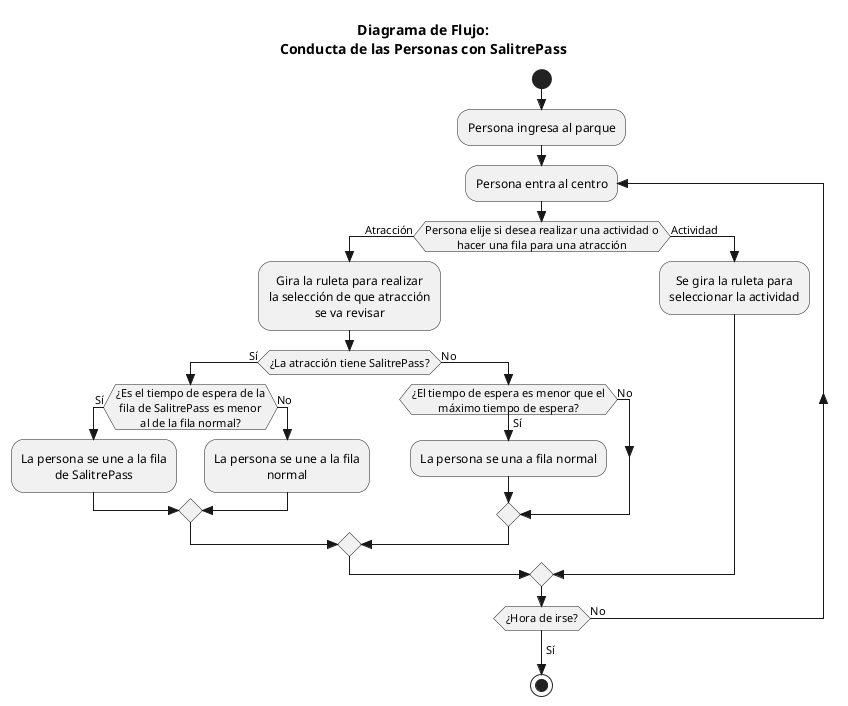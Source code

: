 @startuml SalitrePass

    skinparam style strictuml
    skinparam defaultTextAlignment center

    title Diagrama de Flujo:\nConducta de las Personas con SalitrePass

    start 
        :Persona ingresa al parque;
        repeat :Persona entra al centro;
            if (Persona elije si desea realizar una actividad o\nhacer una fila para una atracción) then (Atracción)
                    :Gira la ruleta para realizar\nla selección de que atracción\nse va revisar;
                    if (¿La atracción tiene SalitrePass?) then (Sí)
                        if (¿Es el tiempo de espera de la\nfila de SalitrePass es menor\nal de la fila normal?) then (Sí)
                            :La persona se une a la fila\nde SalitrePass;
                        else (No)
                            :La persona se une a la fila\nnormal;
                        endif
                    else (No)
                        if (¿El tiempo de espera es menor que el\nmáximo tiempo de espera?) then (Sí)
                            :La persona se una a fila normal;
                        else (No)
                    endif
                    endif
            else (Actividad)
                    :Se gira la ruleta para\nseleccionar la actividad;
            endif
        repeat while (¿Hora de irse?) is (No) 
        -> Sí;
    stop


@enduml